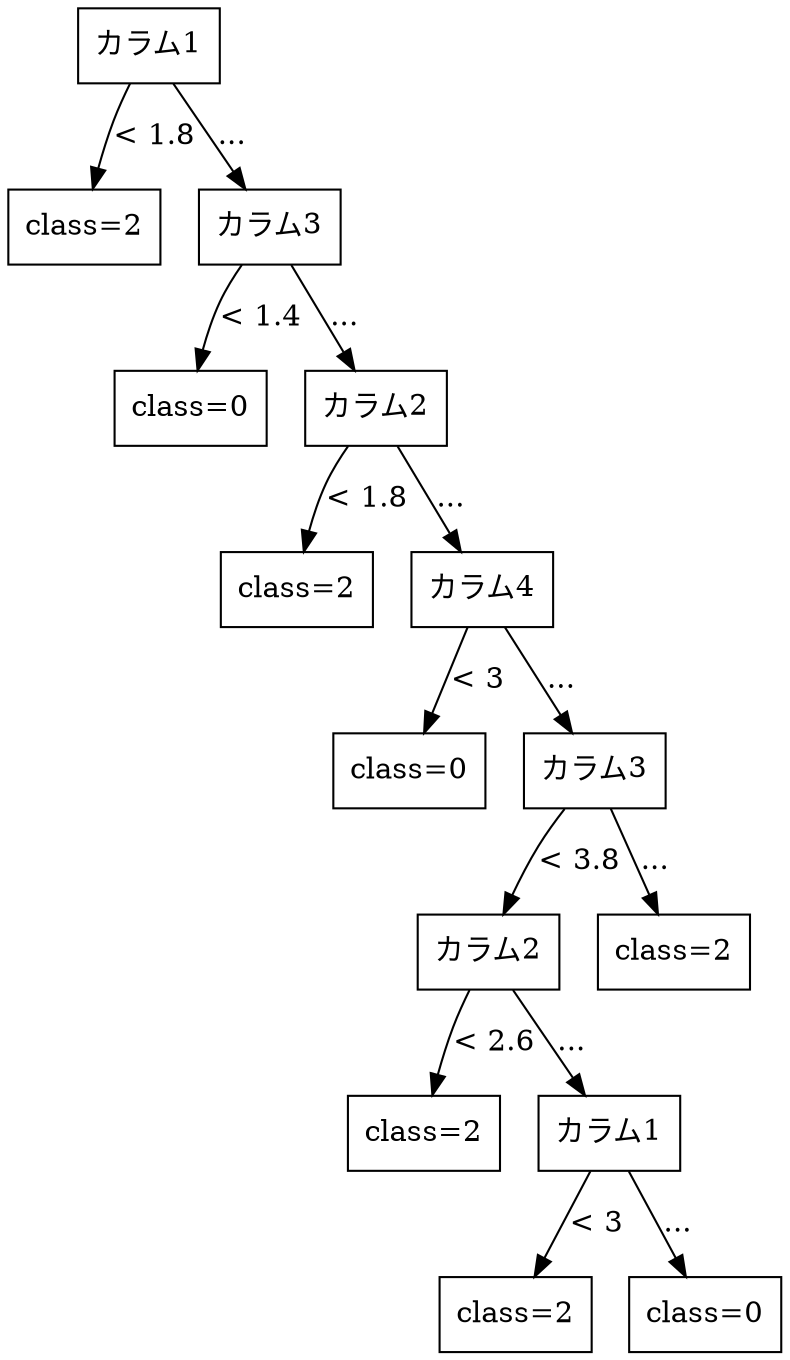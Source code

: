 digraph G {
node [shape=box];

0 [label="カラム1"];

1 [label="class=2"];
2 [label="カラム3"];

0 -> 1 [label="< 1.8"];
0 -> 2 [label="..."];

3 [label="class=0"];
4 [label="カラム2"];

2 -> 3 [label="< 1.4"];
2 -> 4 [label="..."];

5 [label="class=2"];
6 [label="カラム4"];

4 -> 5 [label="< 1.8"];
4 -> 6 [label="..."];

7 [label="class=0"];
8 [label="カラム3"];

6 -> 7 [label="< 3"];
6 -> 8 [label="..."];

9 [label="カラム2"];
14 [label="class=2"];

8 -> 9 [label="< 3.8"];
8 -> 14 [label="..."];

10 [label="class=2"];
11 [label="カラム1"];

9 -> 10 [label="< 2.6"];
9 -> 11 [label="..."];

12 [label="class=2"];
13 [label="class=0"];

11 -> 12 [label="< 3"];
11 -> 13 [label="..."];

}